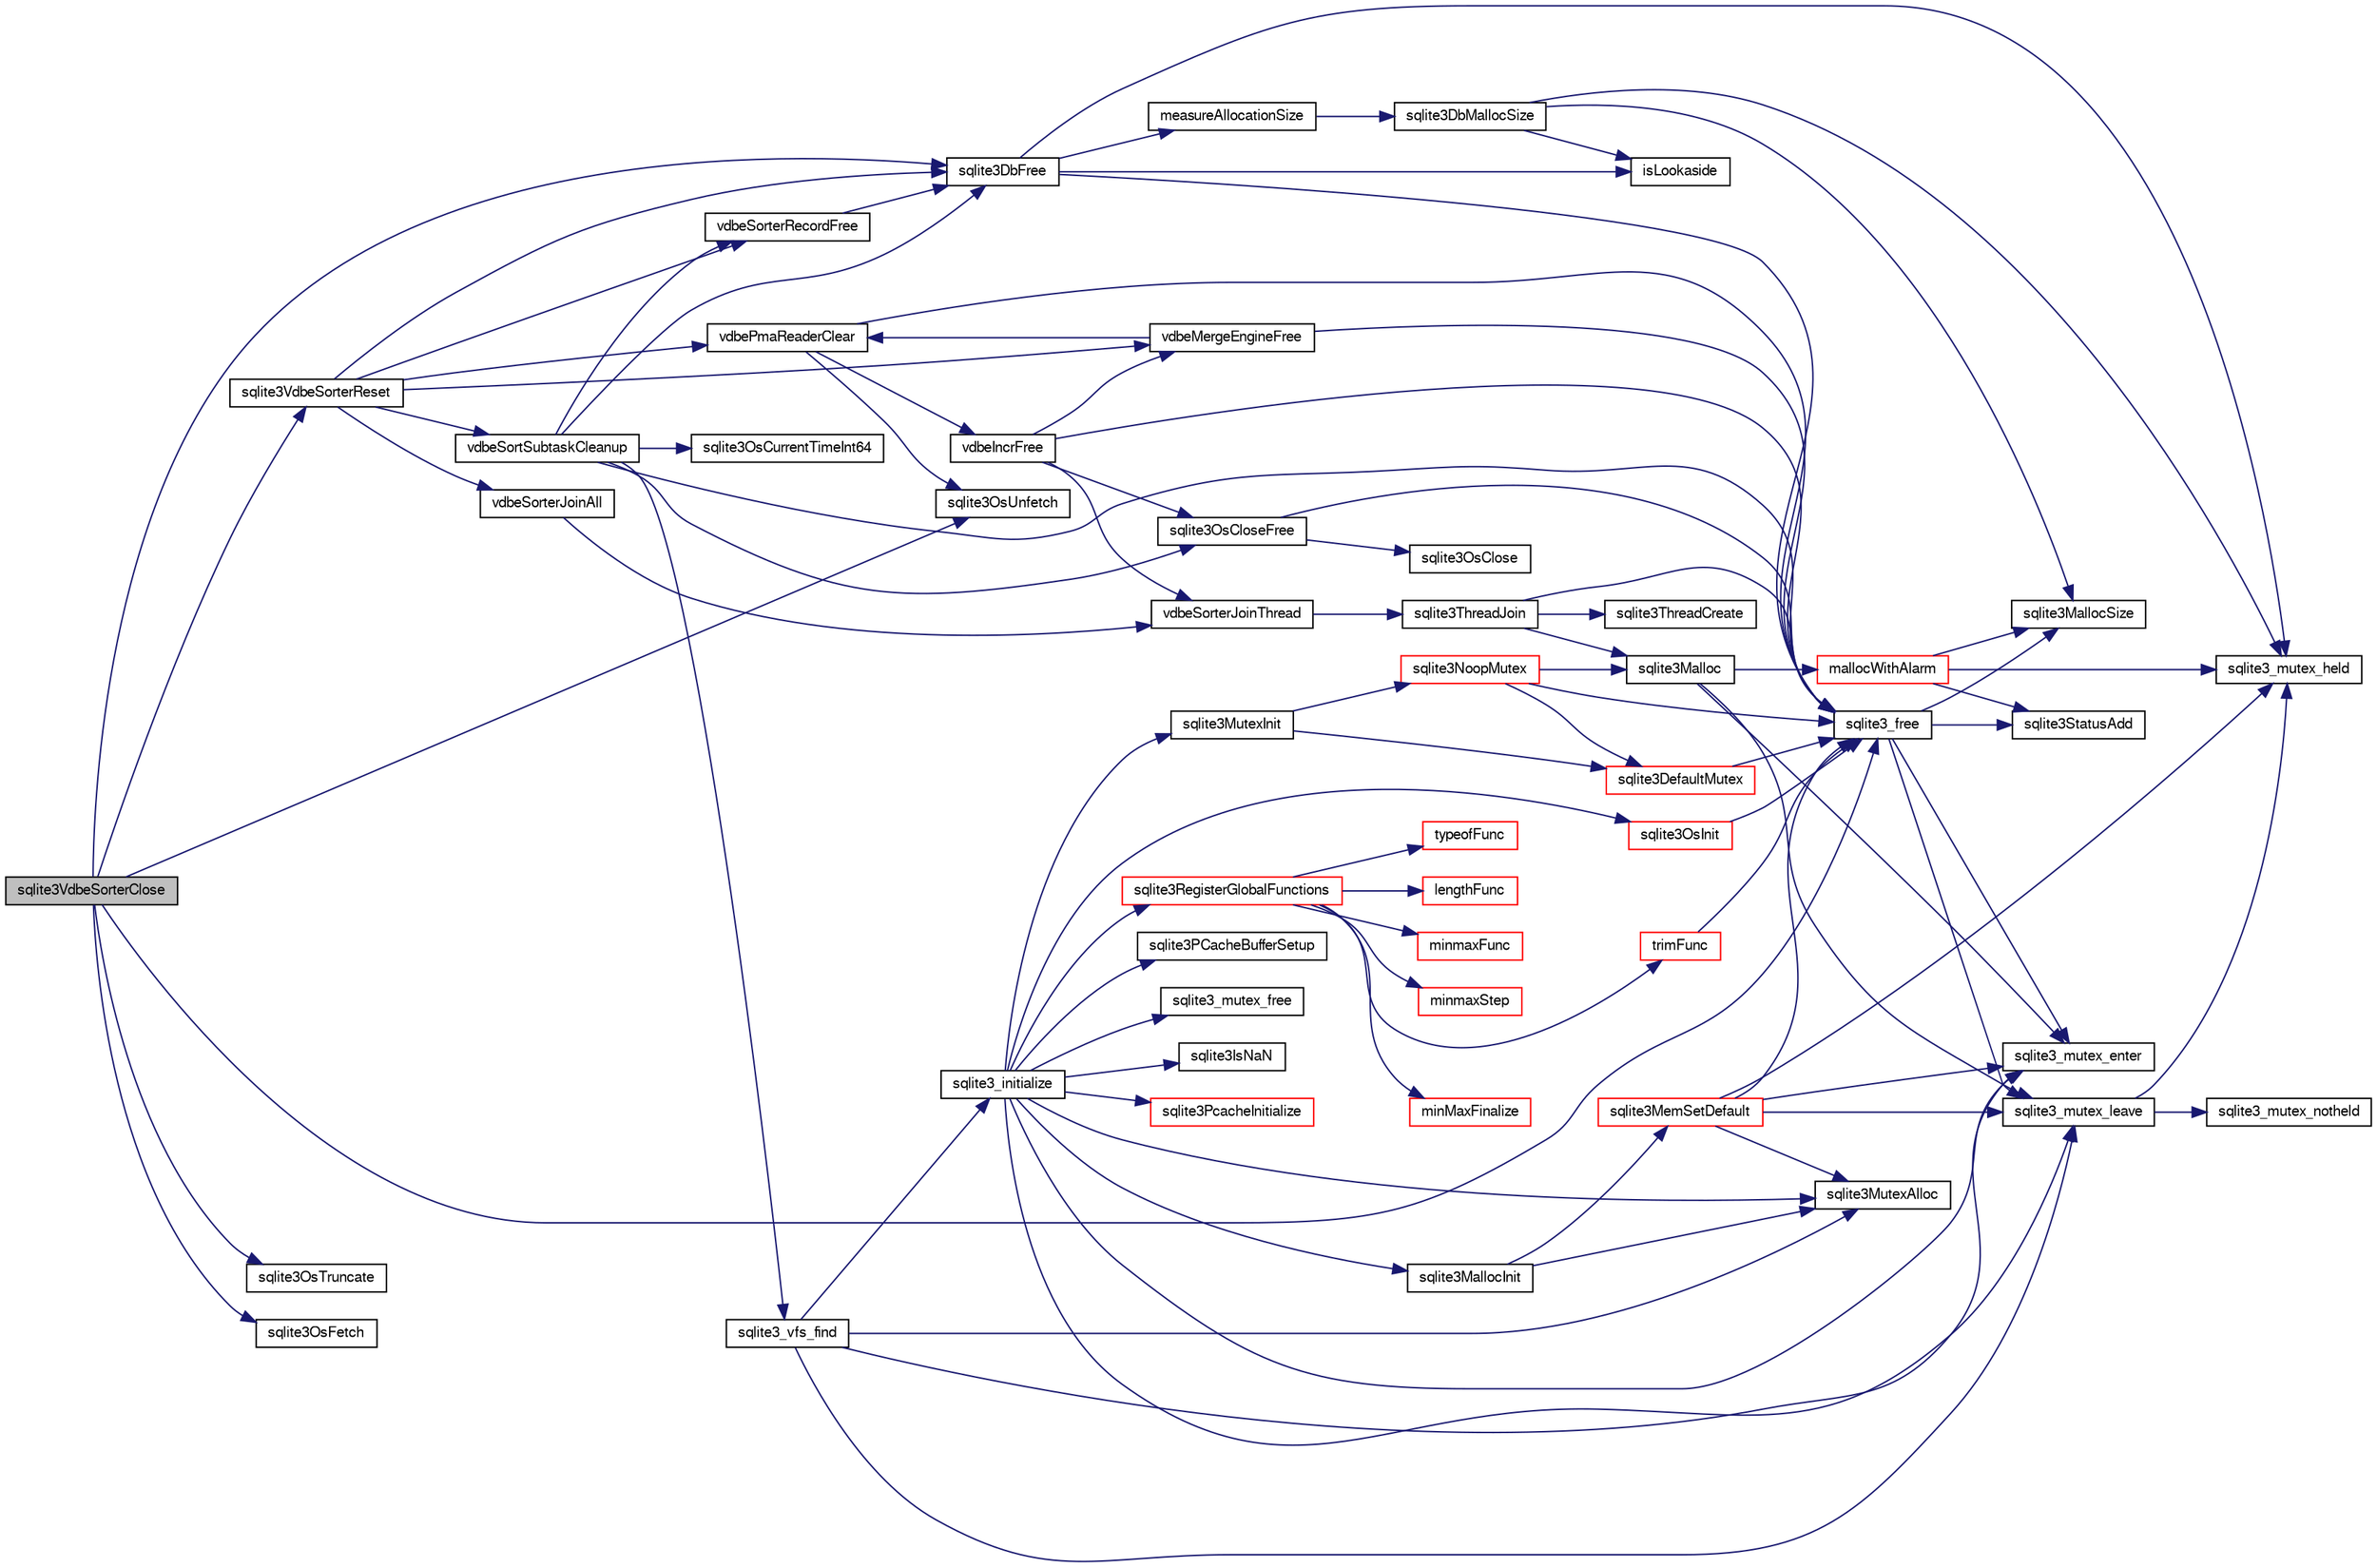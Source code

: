 digraph "sqlite3VdbeSorterClose"
{
  edge [fontname="FreeSans",fontsize="10",labelfontname="FreeSans",labelfontsize="10"];
  node [fontname="FreeSans",fontsize="10",shape=record];
  rankdir="LR";
  Node791841 [label="sqlite3VdbeSorterClose",height=0.2,width=0.4,color="black", fillcolor="grey75", style="filled", fontcolor="black"];
  Node791841 -> Node791842 [color="midnightblue",fontsize="10",style="solid",fontname="FreeSans"];
  Node791842 [label="sqlite3VdbeSorterReset",height=0.2,width=0.4,color="black", fillcolor="white", style="filled",URL="$sqlite3_8c.html#a5dc239f845e793a82dd1d60ed3ed9c09"];
  Node791842 -> Node791843 [color="midnightblue",fontsize="10",style="solid",fontname="FreeSans"];
  Node791843 [label="vdbeSorterJoinAll",height=0.2,width=0.4,color="black", fillcolor="white", style="filled",URL="$sqlite3_8c.html#a5cdb5b8f6cb109f97528d36e28565113"];
  Node791843 -> Node791844 [color="midnightblue",fontsize="10",style="solid",fontname="FreeSans"];
  Node791844 [label="vdbeSorterJoinThread",height=0.2,width=0.4,color="black", fillcolor="white", style="filled",URL="$sqlite3_8c.html#a4e60b28b8975e8e1e4fa2059c12561f0"];
  Node791844 -> Node791845 [color="midnightblue",fontsize="10",style="solid",fontname="FreeSans"];
  Node791845 [label="sqlite3ThreadJoin",height=0.2,width=0.4,color="black", fillcolor="white", style="filled",URL="$sqlite3_8c.html#a5d675a90f2ab38ee6ca70a0a6345e225"];
  Node791845 -> Node791846 [color="midnightblue",fontsize="10",style="solid",fontname="FreeSans"];
  Node791846 [label="sqlite3_free",height=0.2,width=0.4,color="black", fillcolor="white", style="filled",URL="$sqlite3_8c.html#a6552349e36a8a691af5487999ab09519"];
  Node791846 -> Node791847 [color="midnightblue",fontsize="10",style="solid",fontname="FreeSans"];
  Node791847 [label="sqlite3_mutex_enter",height=0.2,width=0.4,color="black", fillcolor="white", style="filled",URL="$sqlite3_8c.html#a1c12cde690bd89f104de5cbad12a6bf5"];
  Node791846 -> Node791848 [color="midnightblue",fontsize="10",style="solid",fontname="FreeSans"];
  Node791848 [label="sqlite3StatusAdd",height=0.2,width=0.4,color="black", fillcolor="white", style="filled",URL="$sqlite3_8c.html#afa029f93586aeab4cc85360905dae9cd"];
  Node791846 -> Node791849 [color="midnightblue",fontsize="10",style="solid",fontname="FreeSans"];
  Node791849 [label="sqlite3MallocSize",height=0.2,width=0.4,color="black", fillcolor="white", style="filled",URL="$sqlite3_8c.html#acf5d2a5f35270bafb050bd2def576955"];
  Node791846 -> Node791850 [color="midnightblue",fontsize="10",style="solid",fontname="FreeSans"];
  Node791850 [label="sqlite3_mutex_leave",height=0.2,width=0.4,color="black", fillcolor="white", style="filled",URL="$sqlite3_8c.html#a5838d235601dbd3c1fa993555c6bcc93"];
  Node791850 -> Node791851 [color="midnightblue",fontsize="10",style="solid",fontname="FreeSans"];
  Node791851 [label="sqlite3_mutex_held",height=0.2,width=0.4,color="black", fillcolor="white", style="filled",URL="$sqlite3_8c.html#acf77da68932b6bc163c5e68547ecc3e7"];
  Node791850 -> Node791852 [color="midnightblue",fontsize="10",style="solid",fontname="FreeSans"];
  Node791852 [label="sqlite3_mutex_notheld",height=0.2,width=0.4,color="black", fillcolor="white", style="filled",URL="$sqlite3_8c.html#a83967c837c1c000d3b5adcfaa688f5dc"];
  Node791845 -> Node791853 [color="midnightblue",fontsize="10",style="solid",fontname="FreeSans"];
  Node791853 [label="sqlite3ThreadCreate",height=0.2,width=0.4,color="black", fillcolor="white", style="filled",URL="$sqlite3_8c.html#a7dcba51ea870cc37833e5b2a5a157bef"];
  Node791845 -> Node791854 [color="midnightblue",fontsize="10",style="solid",fontname="FreeSans"];
  Node791854 [label="sqlite3Malloc",height=0.2,width=0.4,color="black", fillcolor="white", style="filled",URL="$sqlite3_8c.html#a361a2eaa846b1885f123abe46f5d8b2b"];
  Node791854 -> Node791847 [color="midnightblue",fontsize="10",style="solid",fontname="FreeSans"];
  Node791854 -> Node791855 [color="midnightblue",fontsize="10",style="solid",fontname="FreeSans"];
  Node791855 [label="mallocWithAlarm",height=0.2,width=0.4,color="red", fillcolor="white", style="filled",URL="$sqlite3_8c.html#ab070d5cf8e48ec8a6a43cf025d48598b"];
  Node791855 -> Node791851 [color="midnightblue",fontsize="10",style="solid",fontname="FreeSans"];
  Node791855 -> Node791849 [color="midnightblue",fontsize="10",style="solid",fontname="FreeSans"];
  Node791855 -> Node791848 [color="midnightblue",fontsize="10",style="solid",fontname="FreeSans"];
  Node791854 -> Node791850 [color="midnightblue",fontsize="10",style="solid",fontname="FreeSans"];
  Node791842 -> Node791859 [color="midnightblue",fontsize="10",style="solid",fontname="FreeSans"];
  Node791859 [label="vdbePmaReaderClear",height=0.2,width=0.4,color="black", fillcolor="white", style="filled",URL="$sqlite3_8c.html#ae4ef2e668d3028e75343e65046d42a2d"];
  Node791859 -> Node791846 [color="midnightblue",fontsize="10",style="solid",fontname="FreeSans"];
  Node791859 -> Node791860 [color="midnightblue",fontsize="10",style="solid",fontname="FreeSans"];
  Node791860 [label="sqlite3OsUnfetch",height=0.2,width=0.4,color="black", fillcolor="white", style="filled",URL="$sqlite3_8c.html#abc0da72cb8b8989cf8708b572fe5fef4"];
  Node791859 -> Node791861 [color="midnightblue",fontsize="10",style="solid",fontname="FreeSans"];
  Node791861 [label="vdbeIncrFree",height=0.2,width=0.4,color="black", fillcolor="white", style="filled",URL="$sqlite3_8c.html#a2cf58de324cfc3b315c058575986bbee"];
  Node791861 -> Node791844 [color="midnightblue",fontsize="10",style="solid",fontname="FreeSans"];
  Node791861 -> Node791862 [color="midnightblue",fontsize="10",style="solid",fontname="FreeSans"];
  Node791862 [label="sqlite3OsCloseFree",height=0.2,width=0.4,color="black", fillcolor="white", style="filled",URL="$sqlite3_8c.html#a55e2ac414d354ed16d51e9fb500e21df"];
  Node791862 -> Node791863 [color="midnightblue",fontsize="10",style="solid",fontname="FreeSans"];
  Node791863 [label="sqlite3OsClose",height=0.2,width=0.4,color="black", fillcolor="white", style="filled",URL="$sqlite3_8c.html#aa5f0aeb27273a57c0523deaf48997533"];
  Node791862 -> Node791846 [color="midnightblue",fontsize="10",style="solid",fontname="FreeSans"];
  Node791861 -> Node791864 [color="midnightblue",fontsize="10",style="solid",fontname="FreeSans"];
  Node791864 [label="vdbeMergeEngineFree",height=0.2,width=0.4,color="black", fillcolor="white", style="filled",URL="$sqlite3_8c.html#a6cb59e7106205b62881f202786177310"];
  Node791864 -> Node791859 [color="midnightblue",fontsize="10",style="solid",fontname="FreeSans"];
  Node791864 -> Node791846 [color="midnightblue",fontsize="10",style="solid",fontname="FreeSans"];
  Node791861 -> Node791846 [color="midnightblue",fontsize="10",style="solid",fontname="FreeSans"];
  Node791842 -> Node791865 [color="midnightblue",fontsize="10",style="solid",fontname="FreeSans"];
  Node791865 [label="sqlite3DbFree",height=0.2,width=0.4,color="black", fillcolor="white", style="filled",URL="$sqlite3_8c.html#ac70ab821a6607b4a1b909582dc37a069"];
  Node791865 -> Node791851 [color="midnightblue",fontsize="10",style="solid",fontname="FreeSans"];
  Node791865 -> Node791866 [color="midnightblue",fontsize="10",style="solid",fontname="FreeSans"];
  Node791866 [label="measureAllocationSize",height=0.2,width=0.4,color="black", fillcolor="white", style="filled",URL="$sqlite3_8c.html#a45731e644a22fdb756e2b6337224217a"];
  Node791866 -> Node791867 [color="midnightblue",fontsize="10",style="solid",fontname="FreeSans"];
  Node791867 [label="sqlite3DbMallocSize",height=0.2,width=0.4,color="black", fillcolor="white", style="filled",URL="$sqlite3_8c.html#aa397e5a8a03495203a0767abf0a71f86"];
  Node791867 -> Node791849 [color="midnightblue",fontsize="10",style="solid",fontname="FreeSans"];
  Node791867 -> Node791851 [color="midnightblue",fontsize="10",style="solid",fontname="FreeSans"];
  Node791867 -> Node791868 [color="midnightblue",fontsize="10",style="solid",fontname="FreeSans"];
  Node791868 [label="isLookaside",height=0.2,width=0.4,color="black", fillcolor="white", style="filled",URL="$sqlite3_8c.html#a770fa05ff9717b75e16f4d968a77b897"];
  Node791865 -> Node791868 [color="midnightblue",fontsize="10",style="solid",fontname="FreeSans"];
  Node791865 -> Node791846 [color="midnightblue",fontsize="10",style="solid",fontname="FreeSans"];
  Node791842 -> Node791864 [color="midnightblue",fontsize="10",style="solid",fontname="FreeSans"];
  Node791842 -> Node791869 [color="midnightblue",fontsize="10",style="solid",fontname="FreeSans"];
  Node791869 [label="vdbeSortSubtaskCleanup",height=0.2,width=0.4,color="black", fillcolor="white", style="filled",URL="$sqlite3_8c.html#abc8ce4c3ef58cc10f5b27642aab32b30"];
  Node791869 -> Node791865 [color="midnightblue",fontsize="10",style="solid",fontname="FreeSans"];
  Node791869 -> Node791846 [color="midnightblue",fontsize="10",style="solid",fontname="FreeSans"];
  Node791869 -> Node791870 [color="midnightblue",fontsize="10",style="solid",fontname="FreeSans"];
  Node791870 [label="vdbeSorterRecordFree",height=0.2,width=0.4,color="black", fillcolor="white", style="filled",URL="$sqlite3_8c.html#a5f08df9af03994aeeefdf419c66510d6"];
  Node791870 -> Node791865 [color="midnightblue",fontsize="10",style="solid",fontname="FreeSans"];
  Node791869 -> Node791862 [color="midnightblue",fontsize="10",style="solid",fontname="FreeSans"];
  Node791869 -> Node791871 [color="midnightblue",fontsize="10",style="solid",fontname="FreeSans"];
  Node791871 [label="sqlite3OsCurrentTimeInt64",height=0.2,width=0.4,color="black", fillcolor="white", style="filled",URL="$sqlite3_8c.html#a8fba11754c83b89782ef18af266f5ec2"];
  Node791869 -> Node791872 [color="midnightblue",fontsize="10",style="solid",fontname="FreeSans"];
  Node791872 [label="sqlite3_vfs_find",height=0.2,width=0.4,color="black", fillcolor="white", style="filled",URL="$sqlite3_8c.html#a009b28f3d275077f7bb7f3ef37de6095"];
  Node791872 -> Node791873 [color="midnightblue",fontsize="10",style="solid",fontname="FreeSans"];
  Node791873 [label="sqlite3_initialize",height=0.2,width=0.4,color="black", fillcolor="white", style="filled",URL="$sqlite3_8c.html#ab0c0ee2d5d4cf8b28e9572296a8861df"];
  Node791873 -> Node791874 [color="midnightblue",fontsize="10",style="solid",fontname="FreeSans"];
  Node791874 [label="sqlite3MutexInit",height=0.2,width=0.4,color="black", fillcolor="white", style="filled",URL="$sqlite3_8c.html#a7906afcdd1cdb3d0007eb932398a1158"];
  Node791874 -> Node791875 [color="midnightblue",fontsize="10",style="solid",fontname="FreeSans"];
  Node791875 [label="sqlite3DefaultMutex",height=0.2,width=0.4,color="red", fillcolor="white", style="filled",URL="$sqlite3_8c.html#ac895a71e325f9b2f9b862f737c17aca8"];
  Node791875 -> Node791846 [color="midnightblue",fontsize="10",style="solid",fontname="FreeSans"];
  Node791874 -> Node791884 [color="midnightblue",fontsize="10",style="solid",fontname="FreeSans"];
  Node791884 [label="sqlite3NoopMutex",height=0.2,width=0.4,color="red", fillcolor="white", style="filled",URL="$sqlite3_8c.html#a09742cde9ef371d94f8201d2cdb543e4"];
  Node791884 -> Node791854 [color="midnightblue",fontsize="10",style="solid",fontname="FreeSans"];
  Node791884 -> Node791846 [color="midnightblue",fontsize="10",style="solid",fontname="FreeSans"];
  Node791884 -> Node791875 [color="midnightblue",fontsize="10",style="solid",fontname="FreeSans"];
  Node791873 -> Node791892 [color="midnightblue",fontsize="10",style="solid",fontname="FreeSans"];
  Node791892 [label="sqlite3MutexAlloc",height=0.2,width=0.4,color="black", fillcolor="white", style="filled",URL="$sqlite3_8c.html#a0e3f432ee581f6876b590e7ad7e84e19"];
  Node791873 -> Node791847 [color="midnightblue",fontsize="10",style="solid",fontname="FreeSans"];
  Node791873 -> Node791893 [color="midnightblue",fontsize="10",style="solid",fontname="FreeSans"];
  Node791893 [label="sqlite3MallocInit",height=0.2,width=0.4,color="black", fillcolor="white", style="filled",URL="$sqlite3_8c.html#a9e06f9e7cad0d83ce80ab493c9533552"];
  Node791893 -> Node791894 [color="midnightblue",fontsize="10",style="solid",fontname="FreeSans"];
  Node791894 [label="sqlite3MemSetDefault",height=0.2,width=0.4,color="red", fillcolor="white", style="filled",URL="$sqlite3_8c.html#a162fbfd727e92c5f8f72625b5ff62549"];
  Node791894 -> Node791892 [color="midnightblue",fontsize="10",style="solid",fontname="FreeSans"];
  Node791894 -> Node791847 [color="midnightblue",fontsize="10",style="solid",fontname="FreeSans"];
  Node791894 -> Node791850 [color="midnightblue",fontsize="10",style="solid",fontname="FreeSans"];
  Node791894 -> Node791851 [color="midnightblue",fontsize="10",style="solid",fontname="FreeSans"];
  Node791894 -> Node791846 [color="midnightblue",fontsize="10",style="solid",fontname="FreeSans"];
  Node791893 -> Node791892 [color="midnightblue",fontsize="10",style="solid",fontname="FreeSans"];
  Node791873 -> Node791850 [color="midnightblue",fontsize="10",style="solid",fontname="FreeSans"];
  Node791873 -> Node791984 [color="midnightblue",fontsize="10",style="solid",fontname="FreeSans"];
  Node791984 [label="sqlite3RegisterGlobalFunctions",height=0.2,width=0.4,color="red", fillcolor="white", style="filled",URL="$sqlite3_8c.html#a9f75bd111010f29e1b8d74344473c4ec"];
  Node791984 -> Node791985 [color="midnightblue",fontsize="10",style="solid",fontname="FreeSans"];
  Node791985 [label="trimFunc",height=0.2,width=0.4,color="red", fillcolor="white", style="filled",URL="$sqlite3_8c.html#afad56dbe7f08139a630156e644b14704"];
  Node791985 -> Node791846 [color="midnightblue",fontsize="10",style="solid",fontname="FreeSans"];
  Node791984 -> Node791998 [color="midnightblue",fontsize="10",style="solid",fontname="FreeSans"];
  Node791998 [label="minmaxFunc",height=0.2,width=0.4,color="red", fillcolor="white", style="filled",URL="$sqlite3_8c.html#a4d00f48b948fd73cb70bcfd1efc0bfb0"];
  Node791984 -> Node792007 [color="midnightblue",fontsize="10",style="solid",fontname="FreeSans"];
  Node792007 [label="minmaxStep",height=0.2,width=0.4,color="red", fillcolor="white", style="filled",URL="$sqlite3_8c.html#a5b4c0da0f3b61d7ff25ebd30aa22cca4"];
  Node791984 -> Node792011 [color="midnightblue",fontsize="10",style="solid",fontname="FreeSans"];
  Node792011 [label="minMaxFinalize",height=0.2,width=0.4,color="red", fillcolor="white", style="filled",URL="$sqlite3_8c.html#a0439dd90934a2dee93517c50884d5924"];
  Node791984 -> Node792012 [color="midnightblue",fontsize="10",style="solid",fontname="FreeSans"];
  Node792012 [label="typeofFunc",height=0.2,width=0.4,color="red", fillcolor="white", style="filled",URL="$sqlite3_8c.html#aba6c564ff0d6b017de448469d0fb243f"];
  Node791984 -> Node792013 [color="midnightblue",fontsize="10",style="solid",fontname="FreeSans"];
  Node792013 [label="lengthFunc",height=0.2,width=0.4,color="red", fillcolor="white", style="filled",URL="$sqlite3_8c.html#affdabf006c37c26a1c3e325badb83546"];
  Node791873 -> Node792130 [color="midnightblue",fontsize="10",style="solid",fontname="FreeSans"];
  Node792130 [label="sqlite3PcacheInitialize",height=0.2,width=0.4,color="red", fillcolor="white", style="filled",URL="$sqlite3_8c.html#a2902c61ddc88bea002c4d69fe4052b1f"];
  Node791873 -> Node792131 [color="midnightblue",fontsize="10",style="solid",fontname="FreeSans"];
  Node792131 [label="sqlite3OsInit",height=0.2,width=0.4,color="red", fillcolor="white", style="filled",URL="$sqlite3_8c.html#afeaa886fe1ca086a30fd278b1d069762"];
  Node792131 -> Node791846 [color="midnightblue",fontsize="10",style="solid",fontname="FreeSans"];
  Node791873 -> Node792135 [color="midnightblue",fontsize="10",style="solid",fontname="FreeSans"];
  Node792135 [label="sqlite3PCacheBufferSetup",height=0.2,width=0.4,color="black", fillcolor="white", style="filled",URL="$sqlite3_8c.html#ad18a1eebefdfbc4254f473f7b0101937"];
  Node791873 -> Node792136 [color="midnightblue",fontsize="10",style="solid",fontname="FreeSans"];
  Node792136 [label="sqlite3_mutex_free",height=0.2,width=0.4,color="black", fillcolor="white", style="filled",URL="$sqlite3_8c.html#a2db2e72e08f6873afa9c61b0ec726fec"];
  Node791873 -> Node791920 [color="midnightblue",fontsize="10",style="solid",fontname="FreeSans"];
  Node791920 [label="sqlite3IsNaN",height=0.2,width=0.4,color="black", fillcolor="white", style="filled",URL="$sqlite3_8c.html#aed4d78203877c3486765ccbc7feebb50"];
  Node791872 -> Node791892 [color="midnightblue",fontsize="10",style="solid",fontname="FreeSans"];
  Node791872 -> Node791847 [color="midnightblue",fontsize="10",style="solid",fontname="FreeSans"];
  Node791872 -> Node791850 [color="midnightblue",fontsize="10",style="solid",fontname="FreeSans"];
  Node791842 -> Node791870 [color="midnightblue",fontsize="10",style="solid",fontname="FreeSans"];
  Node791841 -> Node791846 [color="midnightblue",fontsize="10",style="solid",fontname="FreeSans"];
  Node791841 -> Node791865 [color="midnightblue",fontsize="10",style="solid",fontname="FreeSans"];
  Node791841 -> Node792137 [color="midnightblue",fontsize="10",style="solid",fontname="FreeSans"];
  Node792137 [label="sqlite3OsTruncate",height=0.2,width=0.4,color="black", fillcolor="white", style="filled",URL="$sqlite3_8c.html#ab14e17fc93b09d52b42c433c47eb3b68"];
  Node791841 -> Node792138 [color="midnightblue",fontsize="10",style="solid",fontname="FreeSans"];
  Node792138 [label="sqlite3OsFetch",height=0.2,width=0.4,color="black", fillcolor="white", style="filled",URL="$sqlite3_8c.html#ab5b9137b375d5d8a8c216a644056cba7"];
  Node791841 -> Node791860 [color="midnightblue",fontsize="10",style="solid",fontname="FreeSans"];
}
